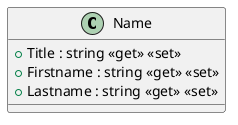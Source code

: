 @startuml
class Name {
    + Title : string <<get>> <<set>>
    + Firstname : string <<get>> <<set>>
    + Lastname : string <<get>> <<set>>
}
@enduml
